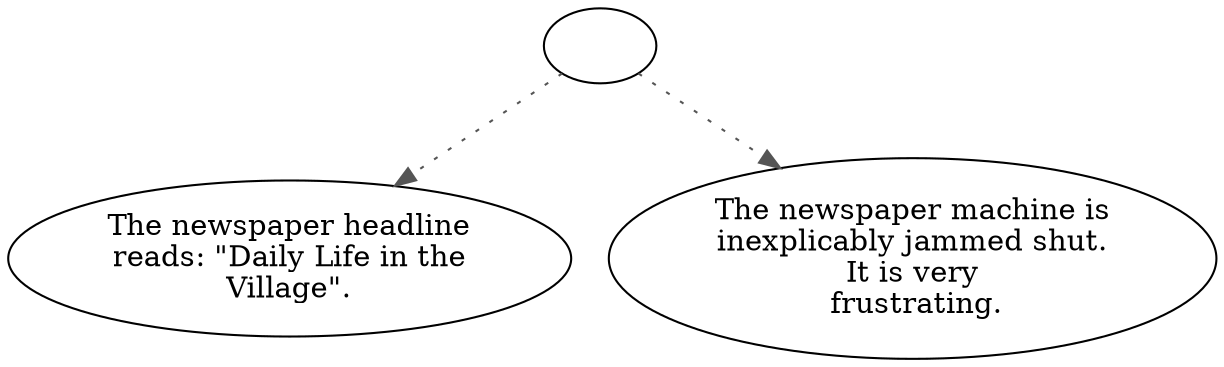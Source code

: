 digraph MVNEWS {
  "start" [style=filled       fillcolor="#FFFFFF"       color="#000000"]
  "start" -> "description_p_proc" [style=dotted color="#555555"]
  "start" -> "use_p_proc" [style=dotted color="#555555"]
  "start" [label=""]
  "description_p_proc" [style=filled       fillcolor="#FFFFFF"       color="#000000"]
  "description_p_proc" [label="The newspaper headline\nreads: \"Daily Life in the\nVillage\"."]
  "use_p_proc" [style=filled       fillcolor="#FFFFFF"       color="#000000"]
  "use_p_proc" [label="The newspaper machine is\ninexplicably jammed shut.\nIt is very\n frustrating."]
}